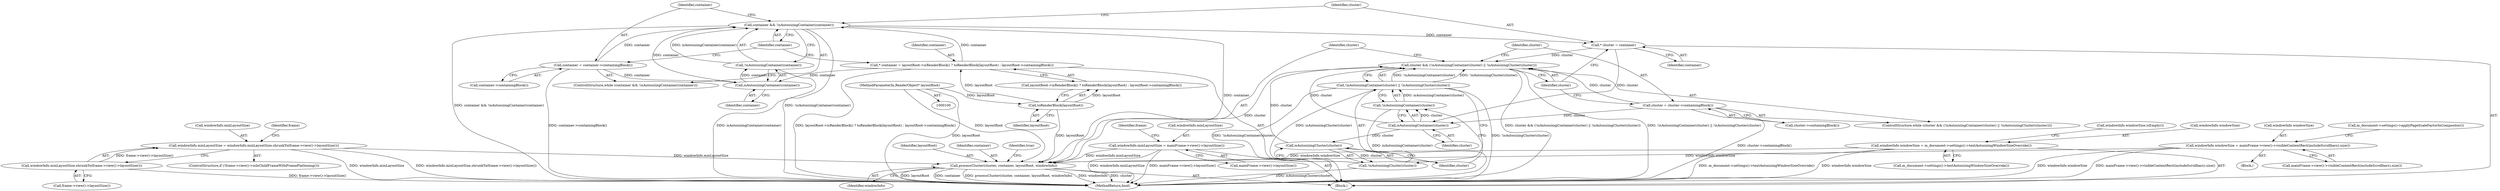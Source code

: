 digraph "0_Chrome_60c9d8a39e4aa78dd51c236bd1b2c4f17c9d27fe@pointer" {
"1000205" [label="(Call,processCluster(cluster, container, layoutRoot, windowInfo))"];
"1000193" [label="(Call,cluster && (!isAutosizingContainer(cluster) || !isAutosizingCluster(cluster)))"];
"1000200" [label="(Call,isAutosizingCluster(cluster))"];
"1000197" [label="(Call,isAutosizingContainer(cluster))"];
"1000189" [label="(Call,* cluster = container)"];
"1000180" [label="(Call,container && !isAutosizingContainer(container))"];
"1000185" [label="(Call,container = container->containingBlock())"];
"1000183" [label="(Call,isAutosizingContainer(container))"];
"1000172" [label="(Call,* container = layoutRoot->isRenderBlock() ? toRenderBlock(layoutRoot) : layoutRoot->containingBlock())"];
"1000176" [label="(Call,toRenderBlock(layoutRoot))"];
"1000101" [label="(MethodParameterIn,RenderObject* layoutRoot)"];
"1000182" [label="(Call,!isAutosizingContainer(container))"];
"1000202" [label="(Call,cluster = cluster->containingBlock())"];
"1000195" [label="(Call,!isAutosizingContainer(cluster) || !isAutosizingCluster(cluster))"];
"1000196" [label="(Call,!isAutosizingContainer(cluster))"];
"1000199" [label="(Call,!isAutosizingCluster(cluster))"];
"1000165" [label="(Call,windowInfo.minLayoutSize = windowInfo.minLayoutSize.shrunkTo(frame->view()->layoutSize()))"];
"1000169" [label="(Call,windowInfo.minLayoutSize.shrunkTo(frame->view()->layoutSize()))"];
"1000147" [label="(Call,windowInfo.minLayoutSize = mainFrame->view()->layoutSize())"];
"1000135" [label="(Call,windowInfo.windowSize = mainFrame->view()->visibleContentRect(includeScrollbars).size())"];
"1000121" [label="(Call,windowInfo.windowSize = m_document->settings()->textAutosizingWindowSizeOverride())"];
"1000204" [label="(Call,cluster->containingBlock())"];
"1000102" [label="(Block,)"];
"1000176" [label="(Call,toRenderBlock(layoutRoot))"];
"1000121" [label="(Call,windowInfo.windowSize = m_document->settings()->textAutosizingWindowSizeOverride())"];
"1000211" [label="(Identifier,true)"];
"1000147" [label="(Call,windowInfo.minLayoutSize = mainFrame->view()->layoutSize())"];
"1000201" [label="(Identifier,cluster)"];
"1000193" [label="(Call,cluster && (!isAutosizingContainer(cluster) || !isAutosizingCluster(cluster)))"];
"1000202" [label="(Call,cluster = cluster->containingBlock())"];
"1000162" [label="(ControlStructure,if (!frame->view()->isInChildFrameWithFrameFlattening()))"];
"1000151" [label="(Call,mainFrame->view()->layoutSize())"];
"1000198" [label="(Identifier,cluster)"];
"1000184" [label="(Identifier,container)"];
"1000208" [label="(Identifier,layoutRoot)"];
"1000165" [label="(Call,windowInfo.minLayoutSize = windowInfo.minLayoutSize.shrunkTo(frame->view()->layoutSize()))"];
"1000197" [label="(Call,isAutosizingContainer(cluster))"];
"1000122" [label="(Call,windowInfo.windowSize)"];
"1000180" [label="(Call,container && !isAutosizingContainer(container))"];
"1000101" [label="(MethodParameterIn,RenderObject* layoutRoot)"];
"1000189" [label="(Call,* cluster = container)"];
"1000127" [label="(Call,windowInfo.windowSize.isEmpty())"];
"1000192" [label="(ControlStructure,while (cluster && (!isAutosizingContainer(cluster) || !isAutosizingCluster(cluster))))"];
"1000177" [label="(Identifier,layoutRoot)"];
"1000195" [label="(Call,!isAutosizingContainer(cluster) || !isAutosizingCluster(cluster))"];
"1000212" [label="(MethodReturn,bool)"];
"1000194" [label="(Identifier,cluster)"];
"1000139" [label="(Call,mainFrame->view()->visibleContentRect(includeScrollbars).size())"];
"1000182" [label="(Call,!isAutosizingContainer(container))"];
"1000125" [label="(Call,m_document->settings()->textAutosizingWindowSizeOverride())"];
"1000159" [label="(Identifier,frame)"];
"1000170" [label="(Call,frame->view()->layoutSize())"];
"1000186" [label="(Identifier,container)"];
"1000190" [label="(Identifier,cluster)"];
"1000136" [label="(Call,windowInfo.windowSize)"];
"1000191" [label="(Identifier,container)"];
"1000166" [label="(Call,windowInfo.minLayoutSize)"];
"1000200" [label="(Call,isAutosizingCluster(cluster))"];
"1000187" [label="(Call,container->containingBlock())"];
"1000148" [label="(Call,windowInfo.minLayoutSize)"];
"1000173" [label="(Identifier,container)"];
"1000183" [label="(Call,isAutosizingContainer(container))"];
"1000155" [label="(Identifier,frame)"];
"1000128" [label="(Block,)"];
"1000199" [label="(Call,!isAutosizingCluster(cluster))"];
"1000179" [label="(ControlStructure,while (container && !isAutosizingContainer(container)))"];
"1000209" [label="(Identifier,windowInfo)"];
"1000206" [label="(Identifier,cluster)"];
"1000169" [label="(Call,windowInfo.minLayoutSize.shrunkTo(frame->view()->layoutSize()))"];
"1000172" [label="(Call,* container = layoutRoot->isRenderBlock() ? toRenderBlock(layoutRoot) : layoutRoot->containingBlock())"];
"1000142" [label="(Call,m_document->settings()->applyPageScaleFactorInCompositor())"];
"1000205" [label="(Call,processCluster(cluster, container, layoutRoot, windowInfo))"];
"1000135" [label="(Call,windowInfo.windowSize = mainFrame->view()->visibleContentRect(includeScrollbars).size())"];
"1000203" [label="(Identifier,cluster)"];
"1000196" [label="(Call,!isAutosizingContainer(cluster))"];
"1000181" [label="(Identifier,container)"];
"1000207" [label="(Identifier,container)"];
"1000185" [label="(Call,container = container->containingBlock())"];
"1000174" [label="(Call,layoutRoot->isRenderBlock() ? toRenderBlock(layoutRoot) : layoutRoot->containingBlock())"];
"1000205" -> "1000102"  [label="AST: "];
"1000205" -> "1000209"  [label="CFG: "];
"1000206" -> "1000205"  [label="AST: "];
"1000207" -> "1000205"  [label="AST: "];
"1000208" -> "1000205"  [label="AST: "];
"1000209" -> "1000205"  [label="AST: "];
"1000211" -> "1000205"  [label="CFG: "];
"1000205" -> "1000212"  [label="DDG: windowInfo"];
"1000205" -> "1000212"  [label="DDG: cluster"];
"1000205" -> "1000212"  [label="DDG: layoutRoot"];
"1000205" -> "1000212"  [label="DDG: container"];
"1000205" -> "1000212"  [label="DDG: processCluster(cluster, container, layoutRoot, windowInfo)"];
"1000193" -> "1000205"  [label="DDG: cluster"];
"1000180" -> "1000205"  [label="DDG: container"];
"1000176" -> "1000205"  [label="DDG: layoutRoot"];
"1000101" -> "1000205"  [label="DDG: layoutRoot"];
"1000165" -> "1000205"  [label="DDG: windowInfo.minLayoutSize"];
"1000147" -> "1000205"  [label="DDG: windowInfo.minLayoutSize"];
"1000135" -> "1000205"  [label="DDG: windowInfo.windowSize"];
"1000121" -> "1000205"  [label="DDG: windowInfo.windowSize"];
"1000193" -> "1000192"  [label="AST: "];
"1000193" -> "1000194"  [label="CFG: "];
"1000193" -> "1000195"  [label="CFG: "];
"1000194" -> "1000193"  [label="AST: "];
"1000195" -> "1000193"  [label="AST: "];
"1000203" -> "1000193"  [label="CFG: "];
"1000206" -> "1000193"  [label="CFG: "];
"1000193" -> "1000212"  [label="DDG: !isAutosizingContainer(cluster) || !isAutosizingCluster(cluster)"];
"1000193" -> "1000212"  [label="DDG: cluster && (!isAutosizingContainer(cluster) || !isAutosizingCluster(cluster))"];
"1000200" -> "1000193"  [label="DDG: cluster"];
"1000189" -> "1000193"  [label="DDG: cluster"];
"1000202" -> "1000193"  [label="DDG: cluster"];
"1000197" -> "1000193"  [label="DDG: cluster"];
"1000195" -> "1000193"  [label="DDG: !isAutosizingContainer(cluster)"];
"1000195" -> "1000193"  [label="DDG: !isAutosizingCluster(cluster)"];
"1000200" -> "1000199"  [label="AST: "];
"1000200" -> "1000201"  [label="CFG: "];
"1000201" -> "1000200"  [label="AST: "];
"1000199" -> "1000200"  [label="CFG: "];
"1000200" -> "1000199"  [label="DDG: cluster"];
"1000197" -> "1000200"  [label="DDG: cluster"];
"1000197" -> "1000196"  [label="AST: "];
"1000197" -> "1000198"  [label="CFG: "];
"1000198" -> "1000197"  [label="AST: "];
"1000196" -> "1000197"  [label="CFG: "];
"1000197" -> "1000196"  [label="DDG: cluster"];
"1000189" -> "1000197"  [label="DDG: cluster"];
"1000202" -> "1000197"  [label="DDG: cluster"];
"1000189" -> "1000102"  [label="AST: "];
"1000189" -> "1000191"  [label="CFG: "];
"1000190" -> "1000189"  [label="AST: "];
"1000191" -> "1000189"  [label="AST: "];
"1000194" -> "1000189"  [label="CFG: "];
"1000180" -> "1000189"  [label="DDG: container"];
"1000180" -> "1000179"  [label="AST: "];
"1000180" -> "1000181"  [label="CFG: "];
"1000180" -> "1000182"  [label="CFG: "];
"1000181" -> "1000180"  [label="AST: "];
"1000182" -> "1000180"  [label="AST: "];
"1000186" -> "1000180"  [label="CFG: "];
"1000190" -> "1000180"  [label="CFG: "];
"1000180" -> "1000212"  [label="DDG: !isAutosizingContainer(container)"];
"1000180" -> "1000212"  [label="DDG: container && !isAutosizingContainer(container)"];
"1000185" -> "1000180"  [label="DDG: container"];
"1000183" -> "1000180"  [label="DDG: container"];
"1000172" -> "1000180"  [label="DDG: container"];
"1000182" -> "1000180"  [label="DDG: isAutosizingContainer(container)"];
"1000185" -> "1000179"  [label="AST: "];
"1000185" -> "1000187"  [label="CFG: "];
"1000186" -> "1000185"  [label="AST: "];
"1000187" -> "1000185"  [label="AST: "];
"1000181" -> "1000185"  [label="CFG: "];
"1000185" -> "1000212"  [label="DDG: container->containingBlock()"];
"1000185" -> "1000183"  [label="DDG: container"];
"1000183" -> "1000182"  [label="AST: "];
"1000183" -> "1000184"  [label="CFG: "];
"1000184" -> "1000183"  [label="AST: "];
"1000182" -> "1000183"  [label="CFG: "];
"1000183" -> "1000182"  [label="DDG: container"];
"1000172" -> "1000183"  [label="DDG: container"];
"1000172" -> "1000102"  [label="AST: "];
"1000172" -> "1000174"  [label="CFG: "];
"1000173" -> "1000172"  [label="AST: "];
"1000174" -> "1000172"  [label="AST: "];
"1000181" -> "1000172"  [label="CFG: "];
"1000172" -> "1000212"  [label="DDG: layoutRoot->isRenderBlock() ? toRenderBlock(layoutRoot) : layoutRoot->containingBlock()"];
"1000176" -> "1000172"  [label="DDG: layoutRoot"];
"1000176" -> "1000174"  [label="AST: "];
"1000176" -> "1000177"  [label="CFG: "];
"1000177" -> "1000176"  [label="AST: "];
"1000174" -> "1000176"  [label="CFG: "];
"1000176" -> "1000174"  [label="DDG: layoutRoot"];
"1000101" -> "1000176"  [label="DDG: layoutRoot"];
"1000101" -> "1000100"  [label="AST: "];
"1000101" -> "1000212"  [label="DDG: layoutRoot"];
"1000182" -> "1000212"  [label="DDG: isAutosizingContainer(container)"];
"1000202" -> "1000192"  [label="AST: "];
"1000202" -> "1000204"  [label="CFG: "];
"1000203" -> "1000202"  [label="AST: "];
"1000204" -> "1000202"  [label="AST: "];
"1000194" -> "1000202"  [label="CFG: "];
"1000202" -> "1000212"  [label="DDG: cluster->containingBlock()"];
"1000195" -> "1000196"  [label="CFG: "];
"1000195" -> "1000199"  [label="CFG: "];
"1000196" -> "1000195"  [label="AST: "];
"1000199" -> "1000195"  [label="AST: "];
"1000195" -> "1000212"  [label="DDG: !isAutosizingCluster(cluster)"];
"1000195" -> "1000212"  [label="DDG: !isAutosizingContainer(cluster)"];
"1000196" -> "1000195"  [label="DDG: isAutosizingContainer(cluster)"];
"1000199" -> "1000195"  [label="DDG: isAutosizingCluster(cluster)"];
"1000201" -> "1000196"  [label="CFG: "];
"1000196" -> "1000212"  [label="DDG: isAutosizingContainer(cluster)"];
"1000199" -> "1000212"  [label="DDG: isAutosizingCluster(cluster)"];
"1000165" -> "1000162"  [label="AST: "];
"1000165" -> "1000169"  [label="CFG: "];
"1000166" -> "1000165"  [label="AST: "];
"1000169" -> "1000165"  [label="AST: "];
"1000159" -> "1000165"  [label="CFG: "];
"1000165" -> "1000212"  [label="DDG: windowInfo.minLayoutSize.shrunkTo(frame->view()->layoutSize())"];
"1000165" -> "1000212"  [label="DDG: windowInfo.minLayoutSize"];
"1000169" -> "1000165"  [label="DDG: frame->view()->layoutSize()"];
"1000169" -> "1000170"  [label="CFG: "];
"1000170" -> "1000169"  [label="AST: "];
"1000169" -> "1000212"  [label="DDG: frame->view()->layoutSize()"];
"1000147" -> "1000102"  [label="AST: "];
"1000147" -> "1000151"  [label="CFG: "];
"1000148" -> "1000147"  [label="AST: "];
"1000151" -> "1000147"  [label="AST: "];
"1000155" -> "1000147"  [label="CFG: "];
"1000147" -> "1000212"  [label="DDG: mainFrame->view()->layoutSize()"];
"1000147" -> "1000212"  [label="DDG: windowInfo.minLayoutSize"];
"1000135" -> "1000128"  [label="AST: "];
"1000135" -> "1000139"  [label="CFG: "];
"1000136" -> "1000135"  [label="AST: "];
"1000139" -> "1000135"  [label="AST: "];
"1000142" -> "1000135"  [label="CFG: "];
"1000135" -> "1000212"  [label="DDG: mainFrame->view()->visibleContentRect(includeScrollbars).size()"];
"1000135" -> "1000212"  [label="DDG: windowInfo.windowSize"];
"1000121" -> "1000102"  [label="AST: "];
"1000121" -> "1000125"  [label="CFG: "];
"1000122" -> "1000121"  [label="AST: "];
"1000125" -> "1000121"  [label="AST: "];
"1000127" -> "1000121"  [label="CFG: "];
"1000121" -> "1000212"  [label="DDG: m_document->settings()->textAutosizingWindowSizeOverride()"];
"1000121" -> "1000212"  [label="DDG: windowInfo.windowSize"];
}
